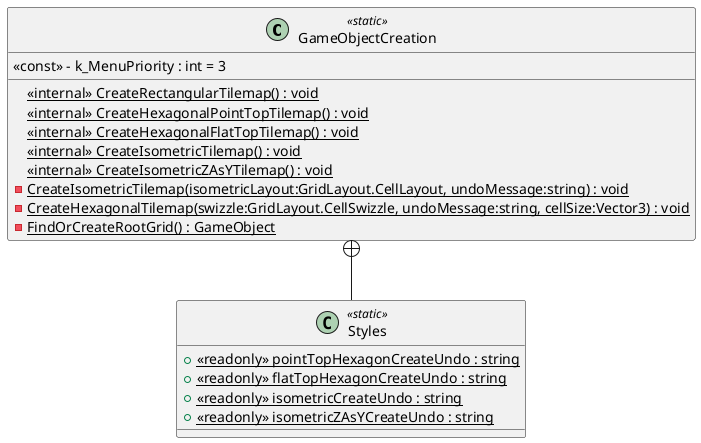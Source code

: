 @startuml
class GameObjectCreation <<static>> {
    <<const>> - k_MenuPriority : int = 3
    <<internal>> {static} CreateRectangularTilemap() : void
    <<internal>> {static} CreateHexagonalPointTopTilemap() : void
    <<internal>> {static} CreateHexagonalFlatTopTilemap() : void
    <<internal>> {static} CreateIsometricTilemap() : void
    <<internal>> {static} CreateIsometricZAsYTilemap() : void
    - {static} CreateIsometricTilemap(isometricLayout:GridLayout.CellLayout, undoMessage:string) : void
    - {static} CreateHexagonalTilemap(swizzle:GridLayout.CellSwizzle, undoMessage:string, cellSize:Vector3) : void
    - {static} FindOrCreateRootGrid() : GameObject
}
class Styles <<static>> {
    + {static} <<readonly>> pointTopHexagonCreateUndo : string
    + {static} <<readonly>> flatTopHexagonCreateUndo : string
    + {static} <<readonly>> isometricCreateUndo : string
    + {static} <<readonly>> isometricZAsYCreateUndo : string
}
GameObjectCreation +-- Styles
@enduml
